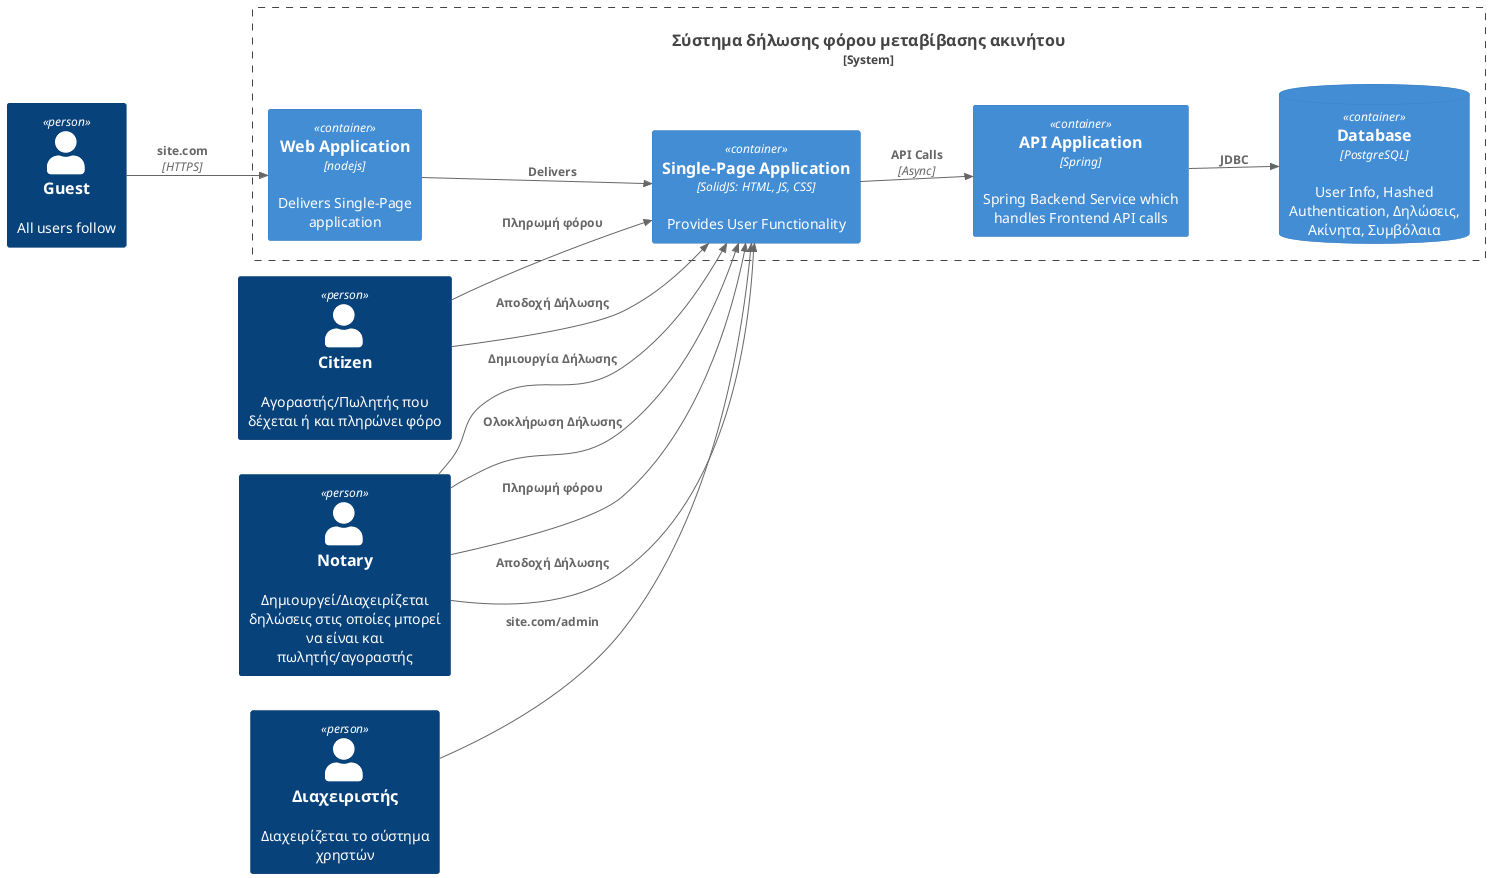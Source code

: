 @startuml diagram

!include <C4/C4_Container> 

!define FONTAWESOME https://raw.githubusercontent.com/tupadr3/plantuml-icon-font-sprites/master/font-awesome-5

LAYOUT_LANDSCAPE()

Person(general_user, "Guest", "All users follow")
Person(citizen, "Citizen", "Αγοραστής/Πωλητής που δέχεται ή και πληρώνει φόρο")
Person(notary, "Notary", "Δημιουργεί/Διαχειρίζεται δηλώσεις στις οποίες μπορεί να είναι και πωλητής/αγοραστής")
Person(admin, "Διαχειριστής", "Διαχειρίζεται το σύστημα χρηστών")

System_Boundary(c1, "Σύστημα δήλωσης φόρου μεταβίβασης ακινήτου") {
	Container(web_app, "Web Application", "nodejs", "Delivers Single-Page application")
	Container(single_page_app, "Single-Page Application", "SolidJS: HTML, JS, CSS", "Provides User Functionality")
	ContainerDb(db, "Database", "PostgreSQL", "User Info, Hashed Authentication, Δηλώσεις, Ακίνητα, Συμβόλαια")
	Container(backend, "API Application", "Spring", "Spring Backend Service which handles Frontend API calls")
}

Rel(general_user, web_app, "site.com", "HTTPS")

' Rel(buyer, single_page_app, "Αποδοχή ή μη της δήλωσης")
' Rel(buyer, web_app, "site.com", "HTTPS")
' Rel(seller, single_page_app, "Αποδοχή ή μη της δήλωσης")
' Rel(seller, single_page_app, "Πληρωμή Φόρου")
' Rel(seller, web_app, "site.com", "HTTPS")
' Rel(contractor, single_page_app, "Δημιουργία Δήλωσης")
' Rel(contractor, web_app, "site.com", "HTTPS")

Rel(citizen, single_page_app, "Πληρωμή φόρου")
Rel(citizen, single_page_app, "Αποδοχή Δήλωσης")

Rel(notary, single_page_app, "Δημιουργία Δήλωσης")
Rel(notary, single_page_app, "Ολοκλήρωση Δήλωσης")
Rel(notary, single_page_app, "Πληρωμή φόρου")
Rel(notary, single_page_app, "Αποδοχή Δήλωσης")

Rel_R(admin, single_page_app, "site.com/admin")

Rel(web_app, single_page_app, "Delivers")
Rel(single_page_app, backend, "API Calls", "Async")
Rel(backend, db, "JDBC")


@enduml